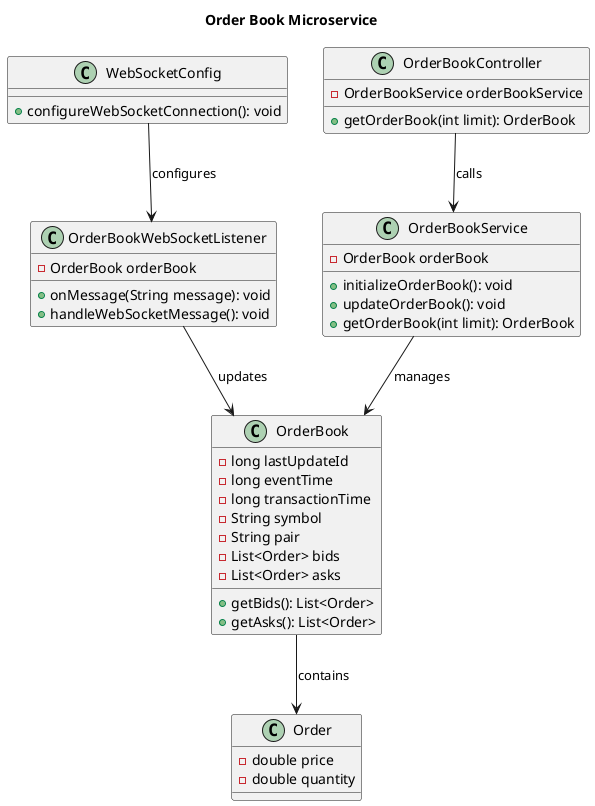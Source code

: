 @startuml

title Order Book Microservice

class WebSocketConfig {
    +configureWebSocketConnection(): void
}

class Order {
    -double price
    -double quantity
}

class OrderBook {
    -long lastUpdateId
    -long eventTime
    -long transactionTime
    -String symbol
    -String pair
    -List<Order> bids
    -List<Order> asks
    +getBids(): List<Order>
    +getAsks(): List<Order>
}

class OrderBookWebSocketListener {
    -OrderBook orderBook
    +onMessage(String message): void
    +handleWebSocketMessage(): void
}

class OrderBookService {
    -OrderBook orderBook
    +initializeOrderBook(): void
    +updateOrderBook(): void
    +getOrderBook(int limit): OrderBook
}

class OrderBookController {
    -OrderBookService orderBookService
    +getOrderBook(int limit): OrderBook
}

WebSocketConfig --> OrderBookWebSocketListener : "configures"
OrderBookWebSocketListener --> OrderBook : "updates"
OrderBookService --> OrderBook : "manages"
OrderBookController --> OrderBookService : "calls"
OrderBook --> Order : "contains"

@enduml